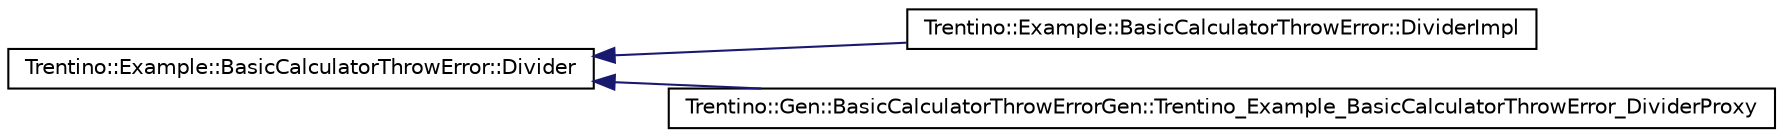digraph G
{
  edge [fontname="Helvetica",fontsize="10",labelfontname="Helvetica",labelfontsize="10"];
  node [fontname="Helvetica",fontsize="10",shape=record];
  rankdir="LR";
  Node1 [label="Trentino::Example::BasicCalculatorThrowError::Divider",height=0.2,width=0.4,color="black", fillcolor="white", style="filled",URL="$class_trentino_1_1_example_1_1_basic_calculator_throw_error_1_1_divider.html",tooltip="Divider interface testcode."];
  Node1 -> Node2 [dir="back",color="midnightblue",fontsize="10",style="solid",fontname="Helvetica"];
  Node2 [label="Trentino::Example::BasicCalculatorThrowError::DividerImpl",height=0.2,width=0.4,color="black", fillcolor="white", style="filled",URL="$class_trentino_1_1_example_1_1_basic_calculator_throw_error_1_1_divider_impl.html",tooltip="DividerImpl implementation testcode."];
  Node1 -> Node3 [dir="back",color="midnightblue",fontsize="10",style="solid",fontname="Helvetica"];
  Node3 [label="Trentino::Gen::BasicCalculatorThrowErrorGen::Trentino_Example_BasicCalculatorThrowError_DividerProxy",height=0.2,width=0.4,color="black", fillcolor="white", style="filled",URL="$class_trentino_1_1_gen_1_1_basic_calculator_throw_error_gen_1_1_trentino___example___basic_calcud8918ab7ddf2801b447f642b42d07339.html"];
}
